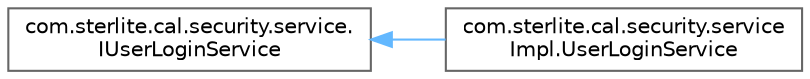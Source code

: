 digraph "Graphical Class Hierarchy"
{
 // LATEX_PDF_SIZE
  bgcolor="transparent";
  edge [fontname=Helvetica,fontsize=10,labelfontname=Helvetica,labelfontsize=10];
  node [fontname=Helvetica,fontsize=10,shape=box,height=0.2,width=0.4];
  rankdir="LR";
  Node0 [id="Node000000",label="com.sterlite.cal.security.service.\lIUserLoginService",height=0.2,width=0.4,color="grey40", fillcolor="white", style="filled",URL="$interfacecom_1_1sterlite_1_1cal_1_1security_1_1service_1_1_i_user_login_service.html",tooltip=" "];
  Node0 -> Node1 [id="edge880_Node000000_Node000001",dir="back",color="steelblue1",style="solid",tooltip=" "];
  Node1 [id="Node000001",label="com.sterlite.cal.security.service\lImpl.UserLoginService",height=0.2,width=0.4,color="grey40", fillcolor="white", style="filled",URL="$classcom_1_1sterlite_1_1cal_1_1security_1_1service_impl_1_1_user_login_service.html",tooltip=" "];
}
